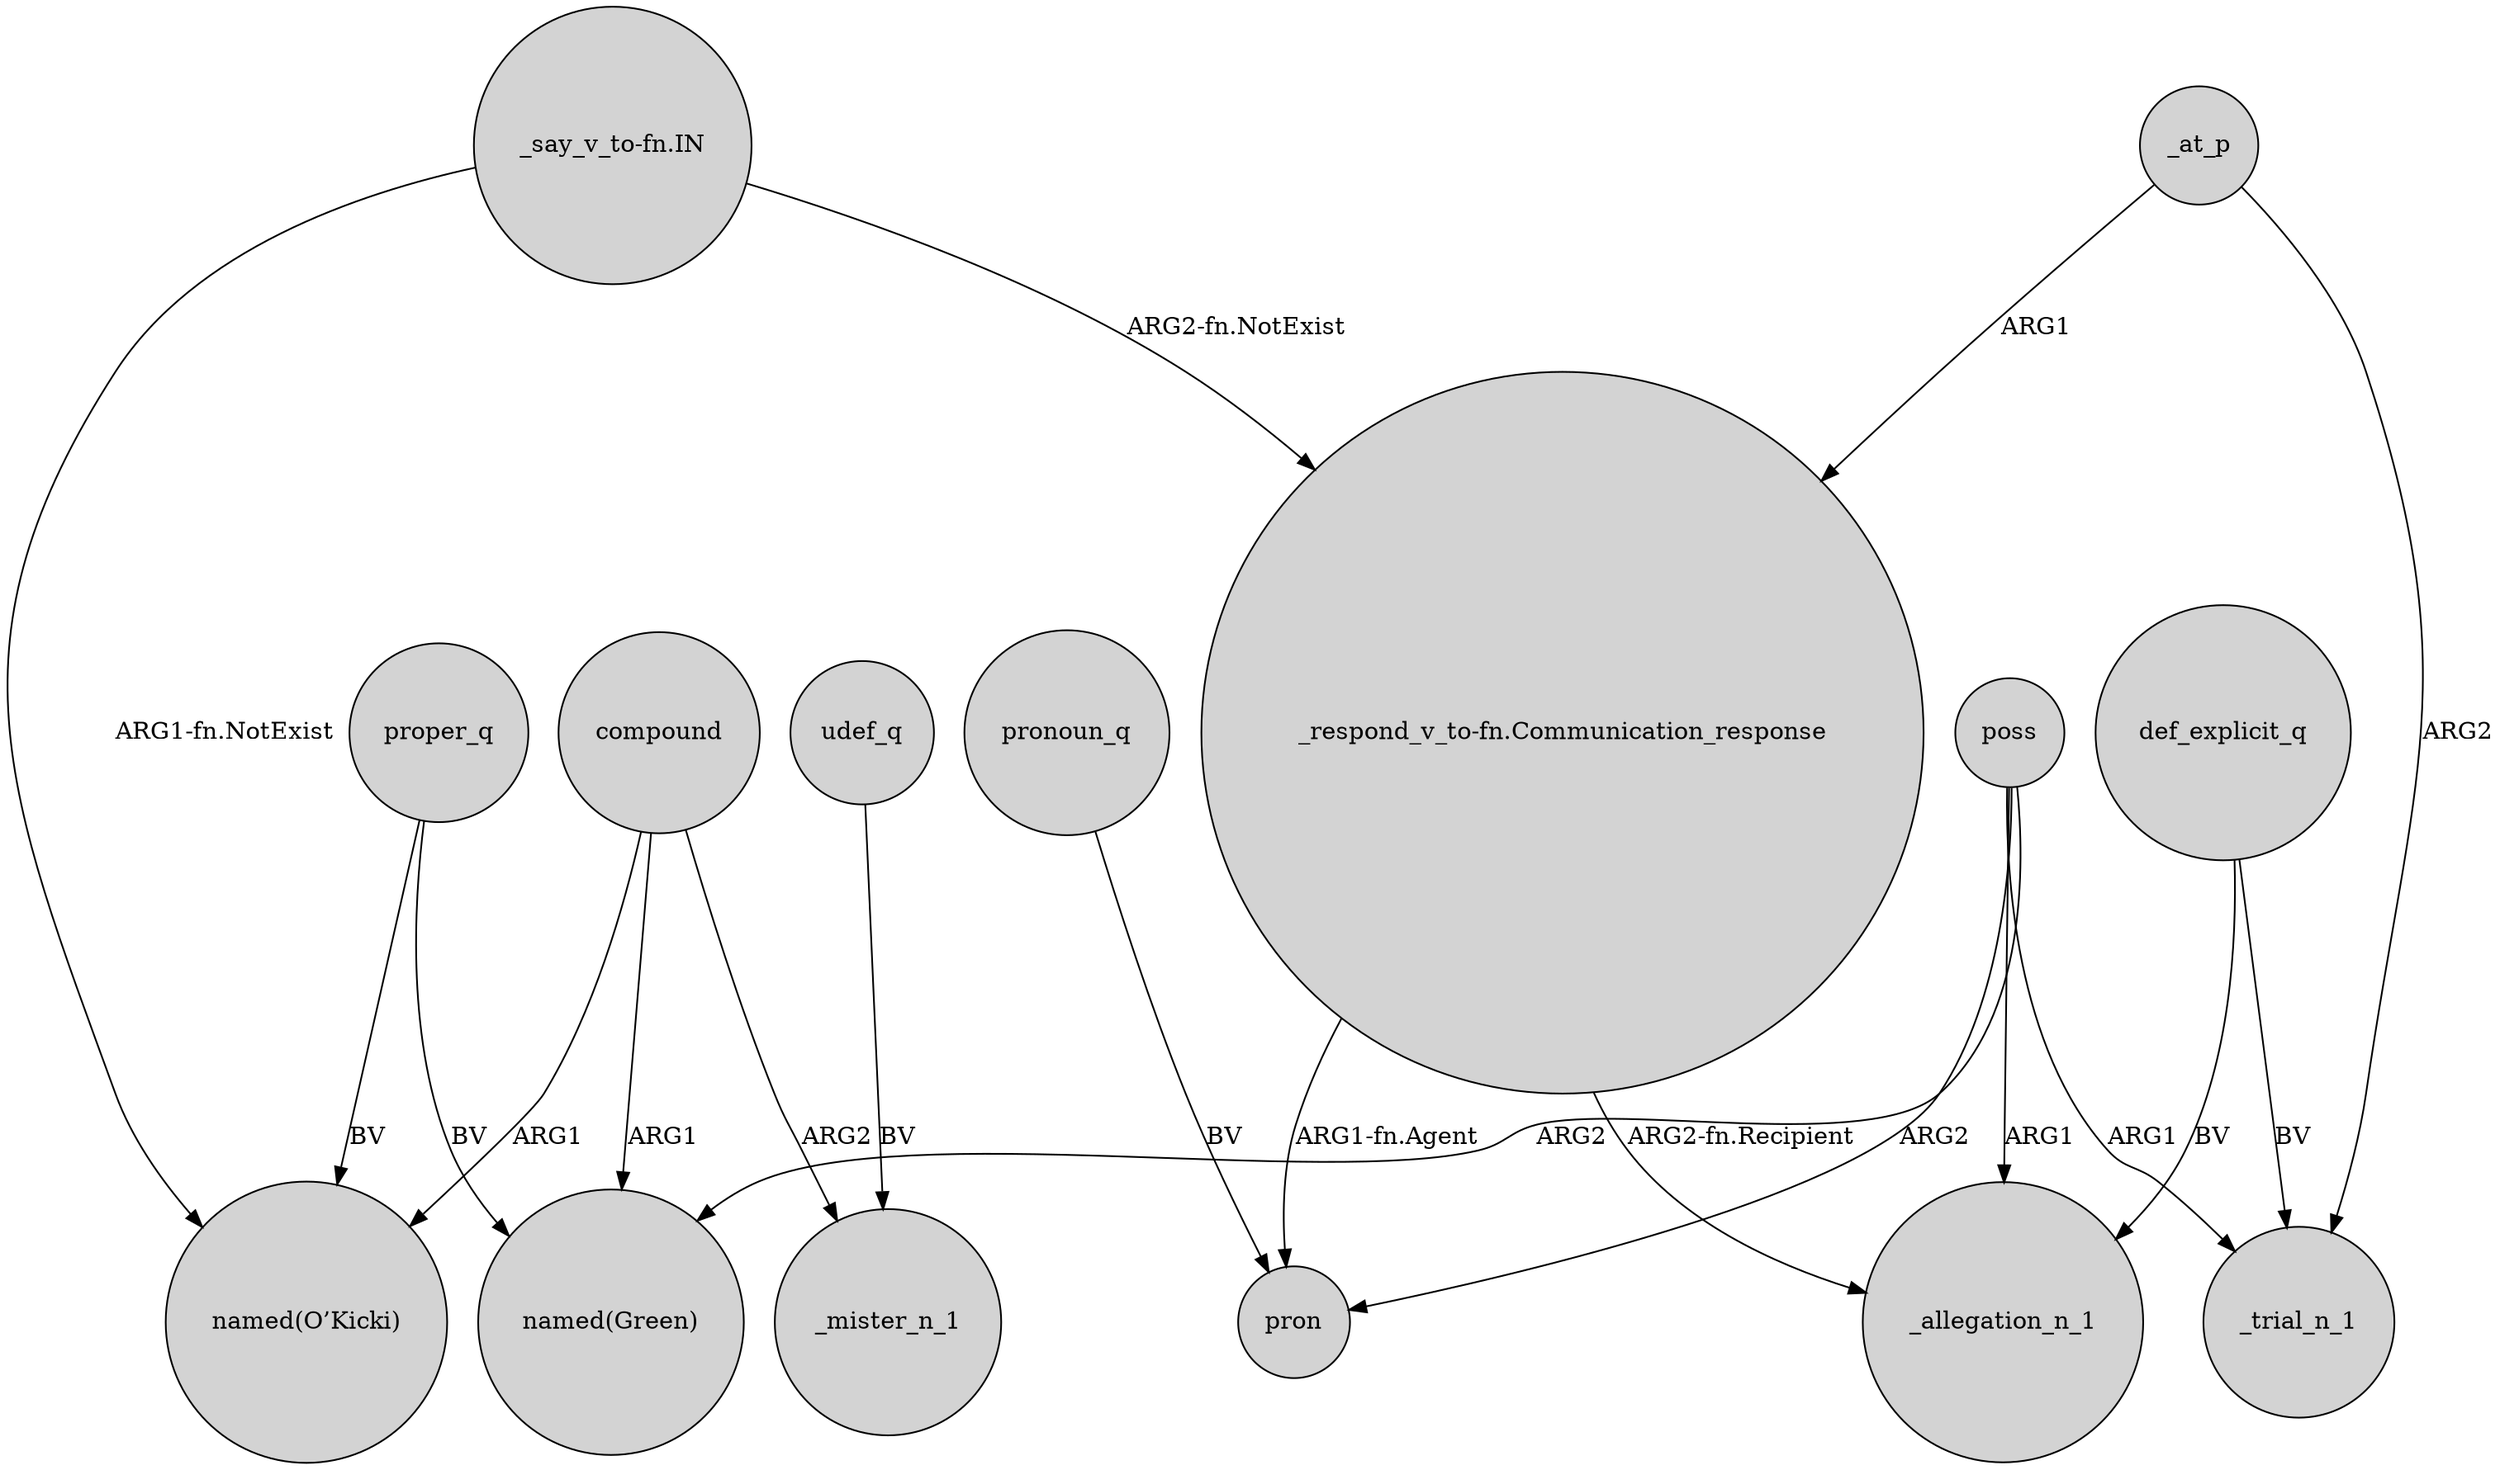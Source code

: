 digraph {
	node [shape=circle style=filled]
	poss -> "named(Green)" [label=ARG2]
	compound -> "named(O’Kicki)" [label=ARG1]
	poss -> pron [label=ARG2]
	"_respond_v_to-fn.Communication_response" -> _allegation_n_1 [label="ARG2-fn.Recipient"]
	compound -> _mister_n_1 [label=ARG2]
	poss -> _allegation_n_1 [label=ARG1]
	udef_q -> _mister_n_1 [label=BV]
	proper_q -> "named(O’Kicki)" [label=BV]
	_at_p -> _trial_n_1 [label=ARG2]
	"_say_v_to-fn.IN" -> "_respond_v_to-fn.Communication_response" [label="ARG2-fn.NotExist"]
	pronoun_q -> pron [label=BV]
	"_say_v_to-fn.IN" -> "named(O’Kicki)" [label="ARG1-fn.NotExist"]
	compound -> "named(Green)" [label=ARG1]
	_at_p -> "_respond_v_to-fn.Communication_response" [label=ARG1]
	"_respond_v_to-fn.Communication_response" -> pron [label="ARG1-fn.Agent"]
	proper_q -> "named(Green)" [label=BV]
	def_explicit_q -> _trial_n_1 [label=BV]
	def_explicit_q -> _allegation_n_1 [label=BV]
	poss -> _trial_n_1 [label=ARG1]
}
